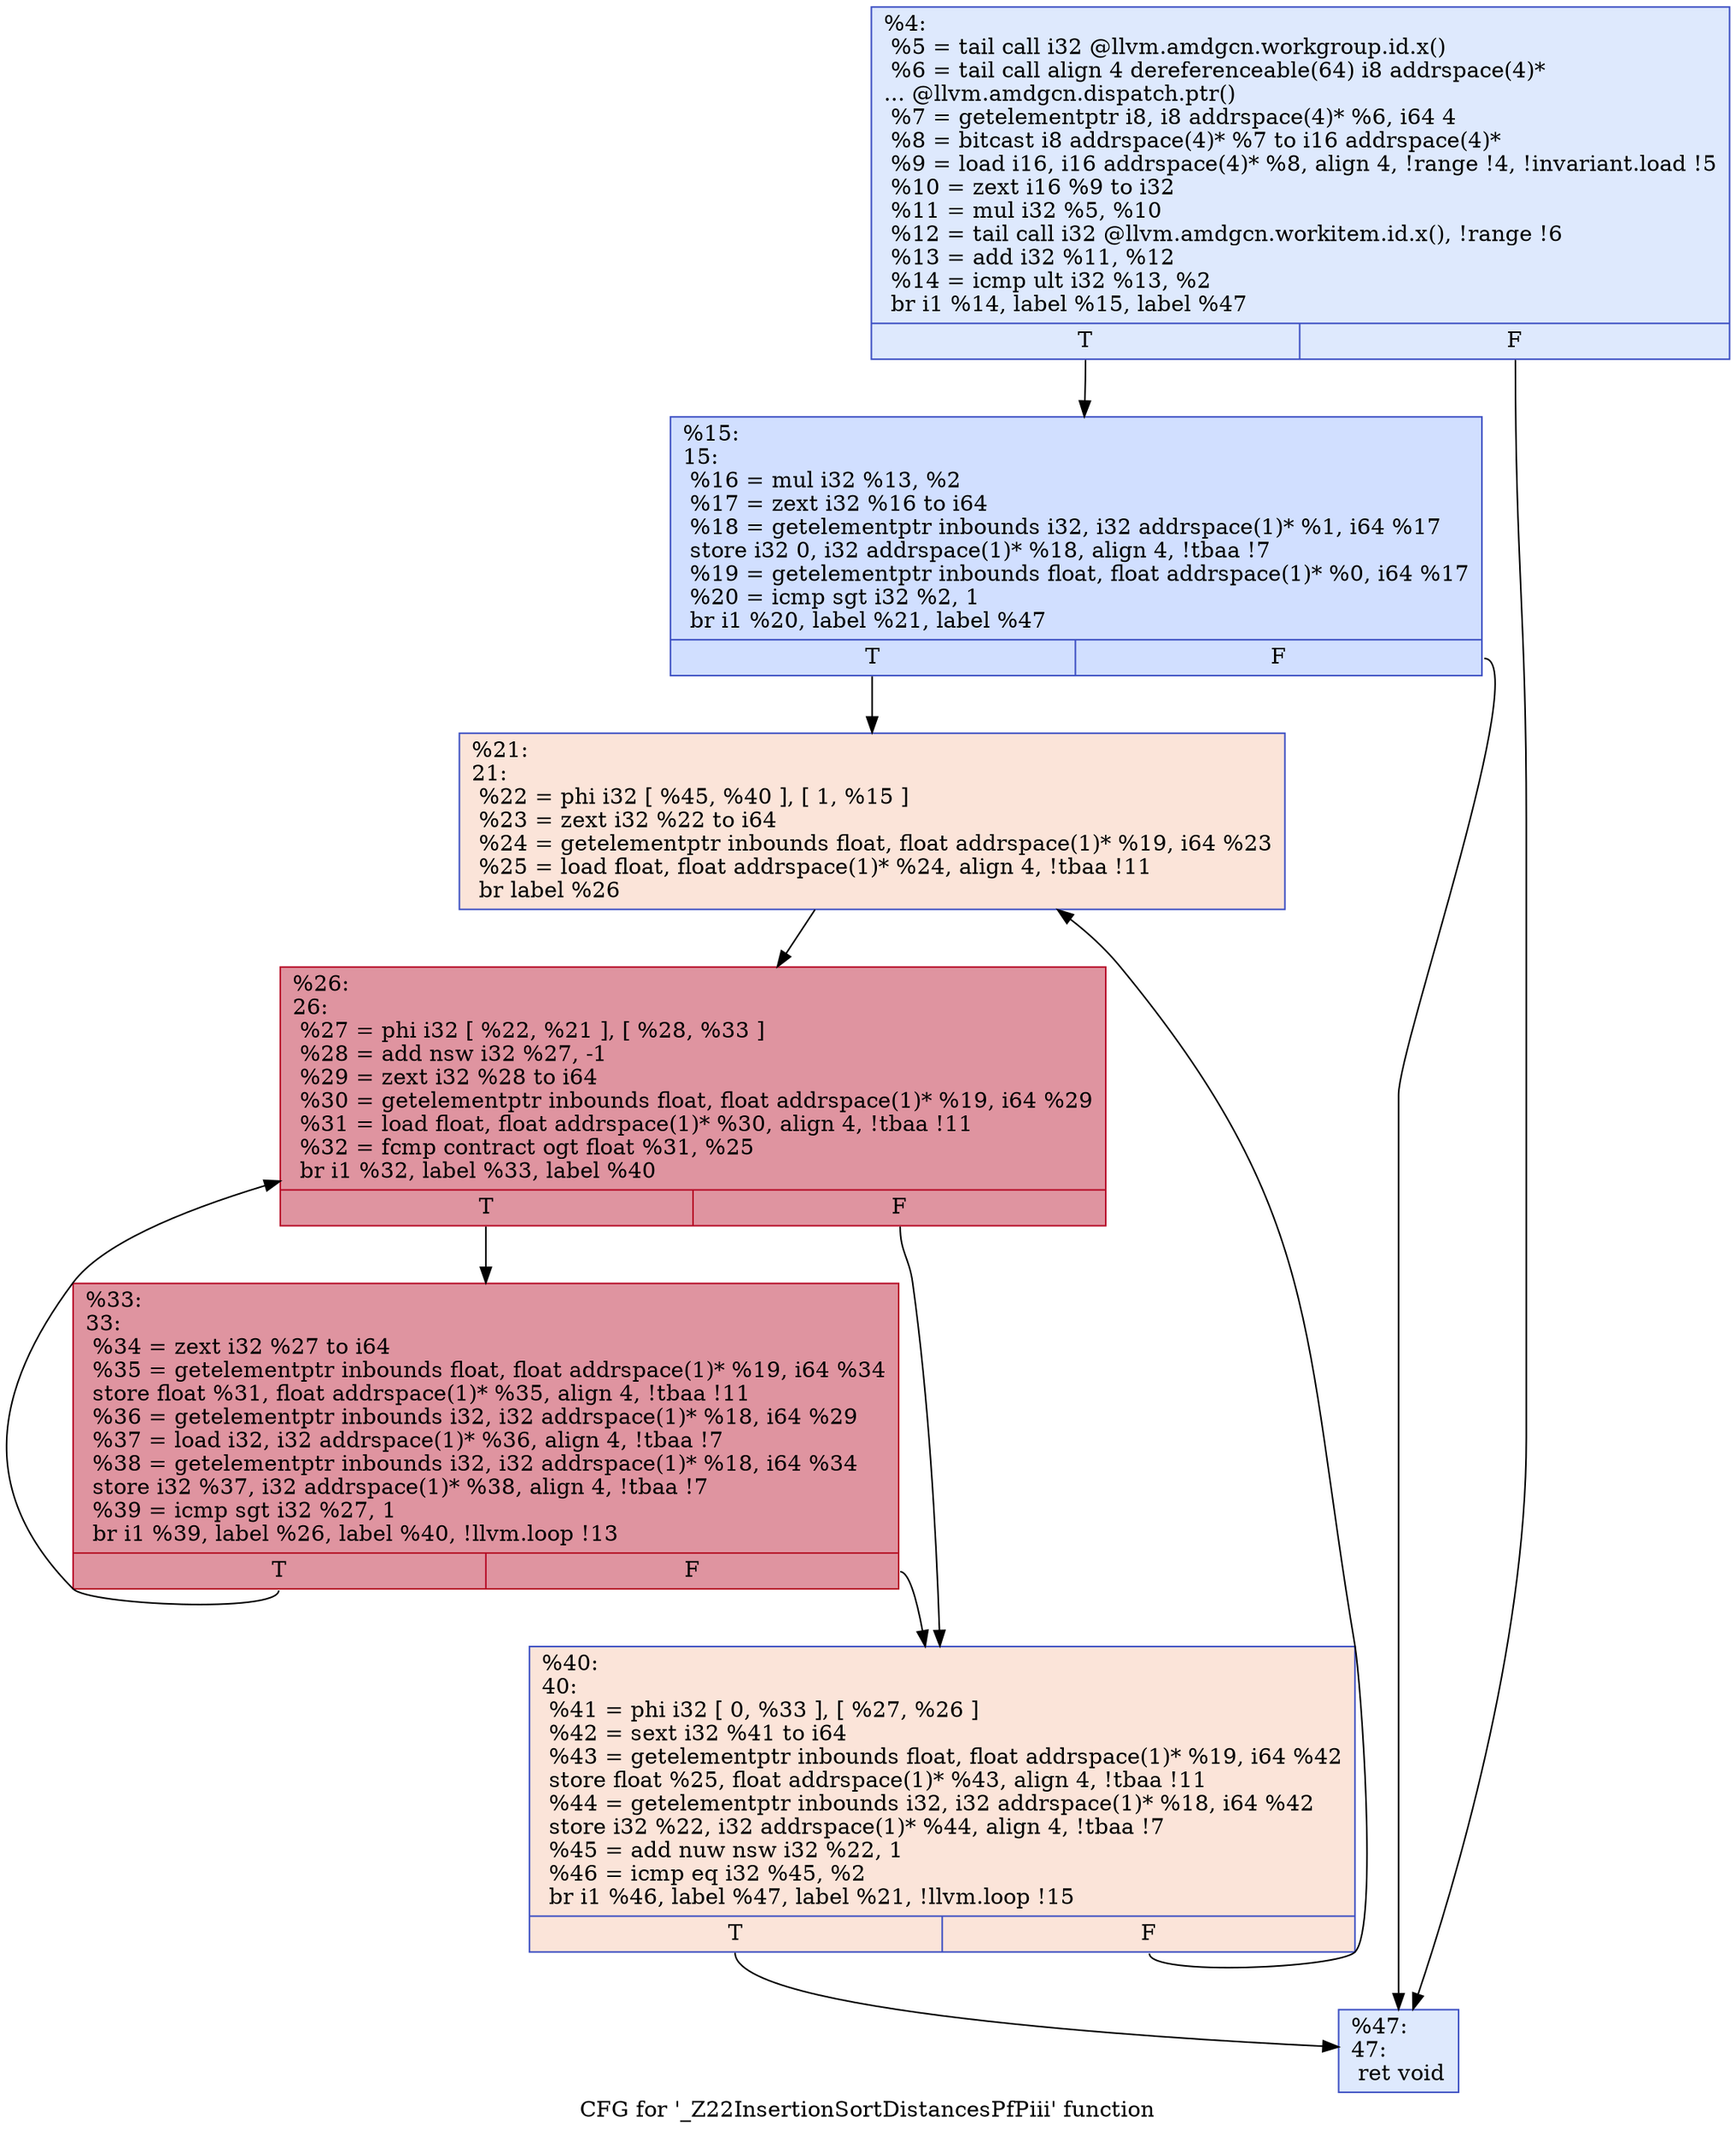 digraph "CFG for '_Z22InsertionSortDistancesPfPiii' function" {
	label="CFG for '_Z22InsertionSortDistancesPfPiii' function";

	Node0x521f6f0 [shape=record,color="#3d50c3ff", style=filled, fillcolor="#b5cdfa70",label="{%4:\l  %5 = tail call i32 @llvm.amdgcn.workgroup.id.x()\l  %6 = tail call align 4 dereferenceable(64) i8 addrspace(4)*\l... @llvm.amdgcn.dispatch.ptr()\l  %7 = getelementptr i8, i8 addrspace(4)* %6, i64 4\l  %8 = bitcast i8 addrspace(4)* %7 to i16 addrspace(4)*\l  %9 = load i16, i16 addrspace(4)* %8, align 4, !range !4, !invariant.load !5\l  %10 = zext i16 %9 to i32\l  %11 = mul i32 %5, %10\l  %12 = tail call i32 @llvm.amdgcn.workitem.id.x(), !range !6\l  %13 = add i32 %11, %12\l  %14 = icmp ult i32 %13, %2\l  br i1 %14, label %15, label %47\l|{<s0>T|<s1>F}}"];
	Node0x521f6f0:s0 -> Node0x5221610;
	Node0x521f6f0:s1 -> Node0x52216a0;
	Node0x5221610 [shape=record,color="#3d50c3ff", style=filled, fillcolor="#96b7ff70",label="{%15:\l15:                                               \l  %16 = mul i32 %13, %2\l  %17 = zext i32 %16 to i64\l  %18 = getelementptr inbounds i32, i32 addrspace(1)* %1, i64 %17\l  store i32 0, i32 addrspace(1)* %18, align 4, !tbaa !7\l  %19 = getelementptr inbounds float, float addrspace(1)* %0, i64 %17\l  %20 = icmp sgt i32 %2, 1\l  br i1 %20, label %21, label %47\l|{<s0>T|<s1>F}}"];
	Node0x5221610:s0 -> Node0x5221d10;
	Node0x5221610:s1 -> Node0x52216a0;
	Node0x5221d10 [shape=record,color="#3d50c3ff", style=filled, fillcolor="#f5c1a970",label="{%21:\l21:                                               \l  %22 = phi i32 [ %45, %40 ], [ 1, %15 ]\l  %23 = zext i32 %22 to i64\l  %24 = getelementptr inbounds float, float addrspace(1)* %19, i64 %23\l  %25 = load float, float addrspace(1)* %24, align 4, !tbaa !11\l  br label %26\l}"];
	Node0x5221d10 -> Node0x52222b0;
	Node0x52222b0 [shape=record,color="#b70d28ff", style=filled, fillcolor="#b70d2870",label="{%26:\l26:                                               \l  %27 = phi i32 [ %22, %21 ], [ %28, %33 ]\l  %28 = add nsw i32 %27, -1\l  %29 = zext i32 %28 to i64\l  %30 = getelementptr inbounds float, float addrspace(1)* %19, i64 %29\l  %31 = load float, float addrspace(1)* %30, align 4, !tbaa !11\l  %32 = fcmp contract ogt float %31, %25\l  br i1 %32, label %33, label %40\l|{<s0>T|<s1>F}}"];
	Node0x52222b0:s0 -> Node0x52223b0;
	Node0x52222b0:s1 -> Node0x5221e80;
	Node0x52223b0 [shape=record,color="#b70d28ff", style=filled, fillcolor="#b70d2870",label="{%33:\l33:                                               \l  %34 = zext i32 %27 to i64\l  %35 = getelementptr inbounds float, float addrspace(1)* %19, i64 %34\l  store float %31, float addrspace(1)* %35, align 4, !tbaa !11\l  %36 = getelementptr inbounds i32, i32 addrspace(1)* %18, i64 %29\l  %37 = load i32, i32 addrspace(1)* %36, align 4, !tbaa !7\l  %38 = getelementptr inbounds i32, i32 addrspace(1)* %18, i64 %34\l  store i32 %37, i32 addrspace(1)* %38, align 4, !tbaa !7\l  %39 = icmp sgt i32 %27, 1\l  br i1 %39, label %26, label %40, !llvm.loop !13\l|{<s0>T|<s1>F}}"];
	Node0x52223b0:s0 -> Node0x52222b0;
	Node0x52223b0:s1 -> Node0x5221e80;
	Node0x5221e80 [shape=record,color="#3d50c3ff", style=filled, fillcolor="#f5c1a970",label="{%40:\l40:                                               \l  %41 = phi i32 [ 0, %33 ], [ %27, %26 ]\l  %42 = sext i32 %41 to i64\l  %43 = getelementptr inbounds float, float addrspace(1)* %19, i64 %42\l  store float %25, float addrspace(1)* %43, align 4, !tbaa !11\l  %44 = getelementptr inbounds i32, i32 addrspace(1)* %18, i64 %42\l  store i32 %22, i32 addrspace(1)* %44, align 4, !tbaa !7\l  %45 = add nuw nsw i32 %22, 1\l  %46 = icmp eq i32 %45, %2\l  br i1 %46, label %47, label %21, !llvm.loop !15\l|{<s0>T|<s1>F}}"];
	Node0x5221e80:s0 -> Node0x52216a0;
	Node0x5221e80:s1 -> Node0x5221d10;
	Node0x52216a0 [shape=record,color="#3d50c3ff", style=filled, fillcolor="#b5cdfa70",label="{%47:\l47:                                               \l  ret void\l}"];
}
